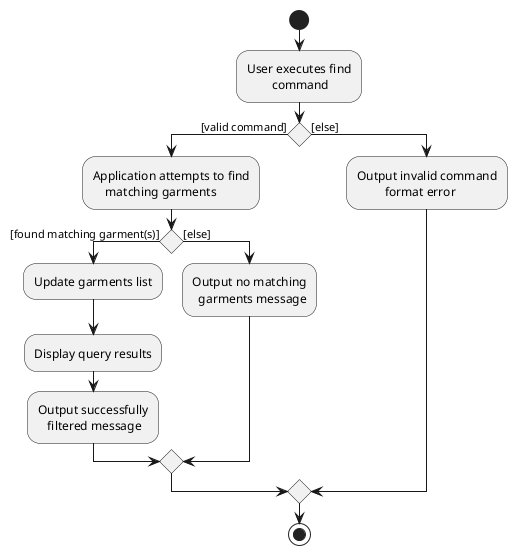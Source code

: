 @startuml
'https://plantuml.com/activity-diagram-beta

start
:User executes find
        command;

if () then ([valid command])
    :Application attempts to find
        matching garments;

if () then ([found matching garment(s)])
    :Update garments list;
    :Display query results;
    :Output successfully
       filtered message;
else ([else])
    :Output no matching
      garments message;
endif

else ([else])
    :Output invalid command
             format error;
endif

stop
@enduml
